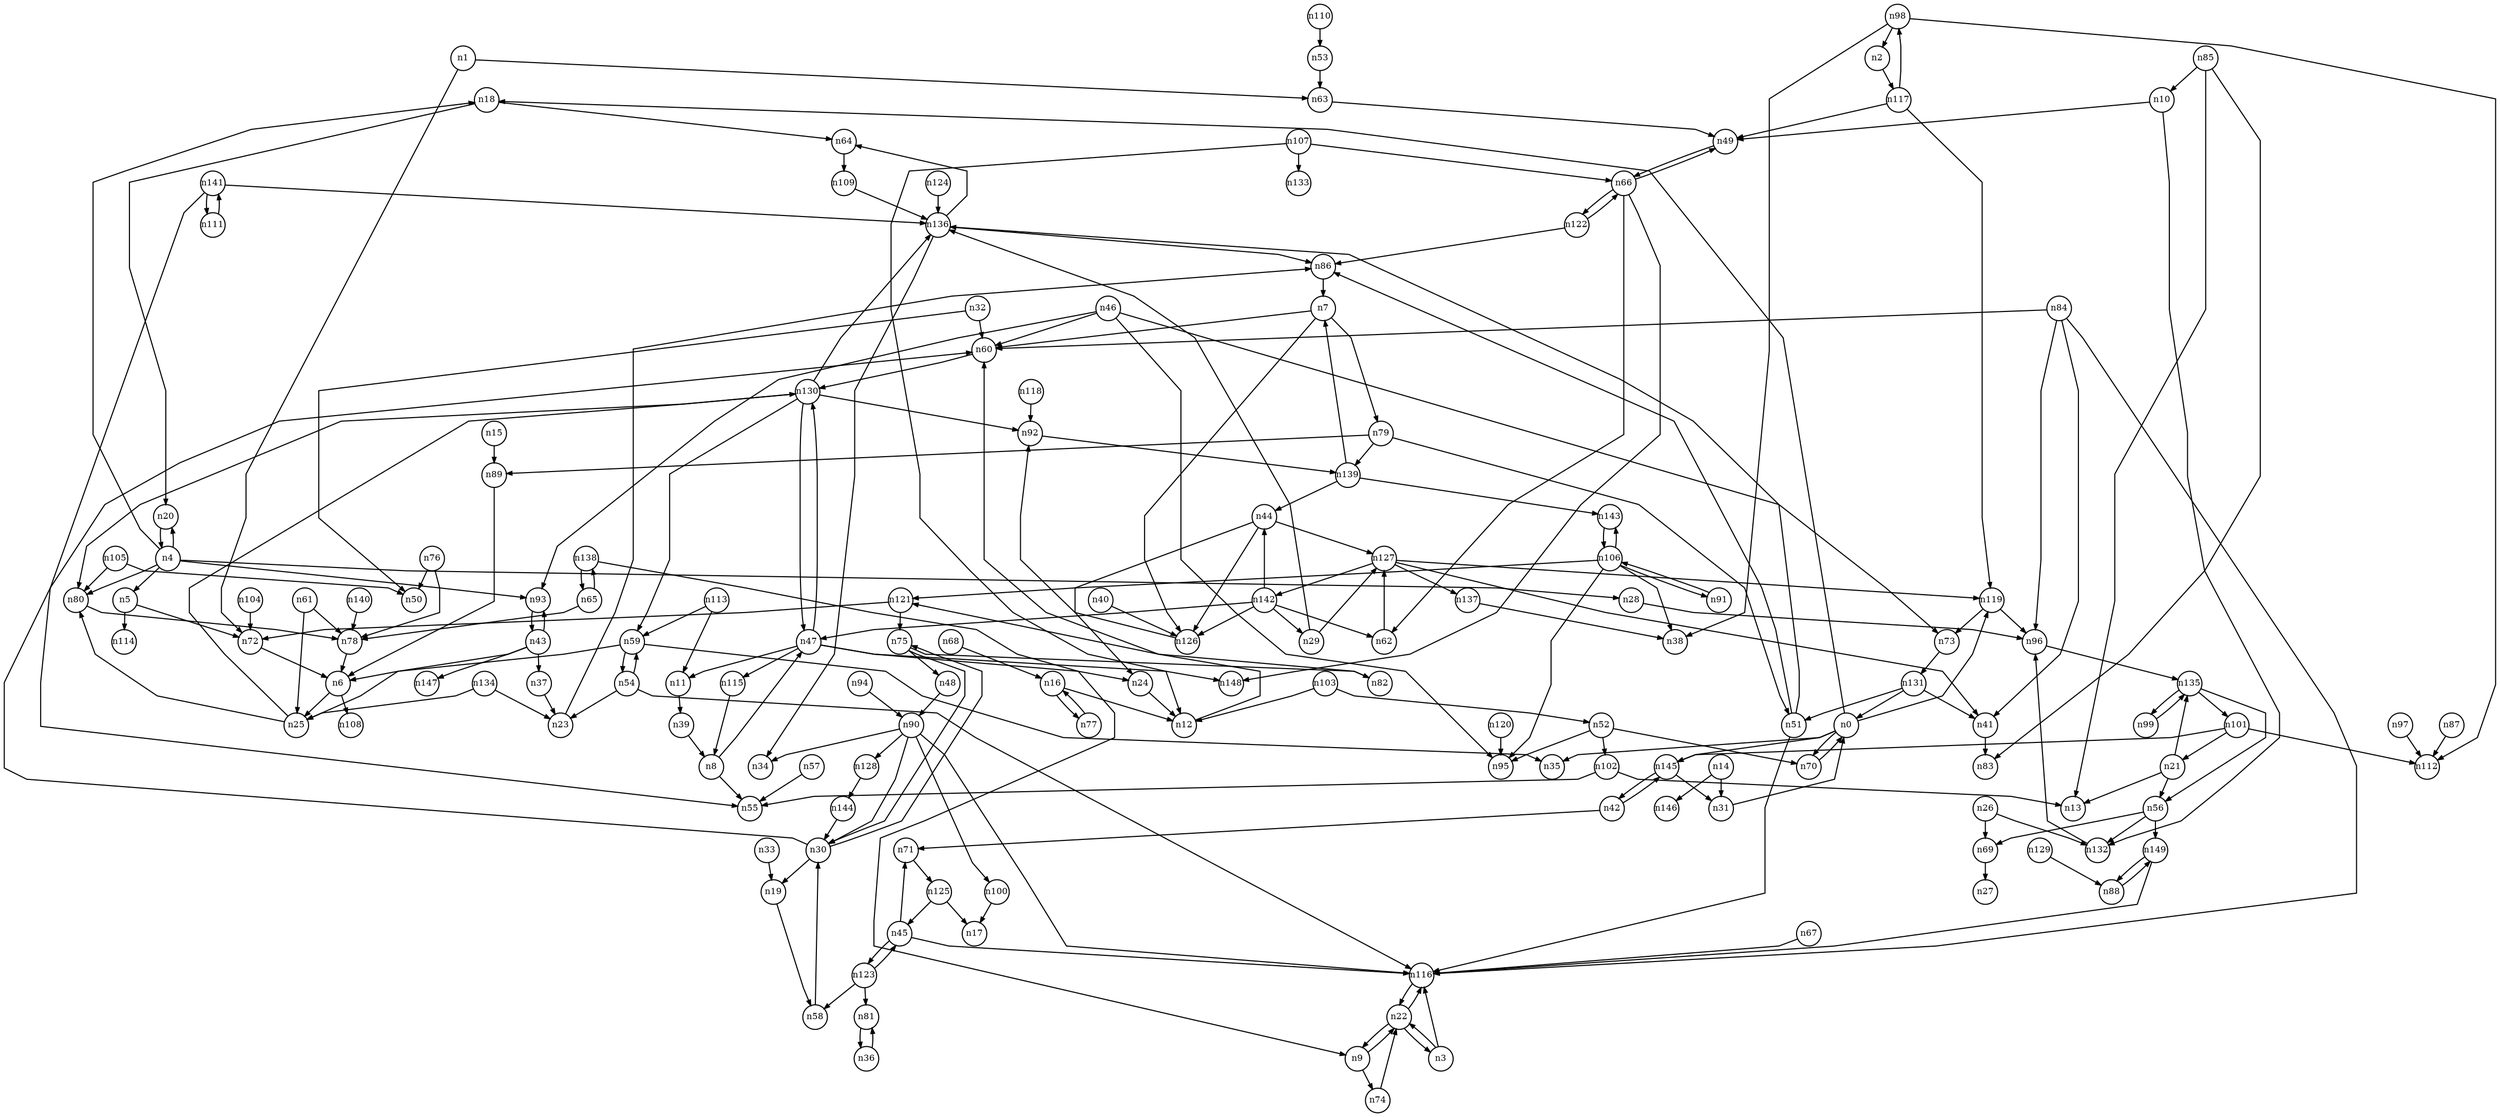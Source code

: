 digraph G{
splines=polyline;
ranksep=0.22;
nodesep=0.22;
nodesize=0.32;
fontsize=8
edge [arrowsize=0.5]
node [fontsize=8 shape=circle width=0.32 fixedsize=shape];

n18 -> n64
n18 -> n20
n0 -> n18
n0 -> n35
n0 -> n70
n0 -> n119
n0 -> n145
n70 -> n0
n119 -> n73
n119 -> n96
n145 -> n31
n145 -> n42
n63 -> n49
n1 -> n63
n1 -> n72
n72 -> n6
n117 -> n49
n117 -> n98
n117 -> n119
n2 -> n117
n116 -> n22
n3 -> n116
n3 -> n22
n5 -> n72
n5 -> n114
n4 -> n5
n4 -> n18
n4 -> n28
n4 -> n80
n4 -> n93
n4 -> n20
n28 -> n96
n80 -> n78
n93 -> n43
n25 -> n80
n25 -> n130
n6 -> n25
n6 -> n108
n60 -> n130
n7 -> n60
n7 -> n79
n7 -> n126
n79 -> n51
n79 -> n89
n79 -> n139
n126 -> n92
n47 -> n11
n47 -> n24
n47 -> n115
n47 -> n148
n47 -> n130
n8 -> n47
n8 -> n55
n74 -> n22
n9 -> n74
n9 -> n22
n49 -> n66
n10 -> n49
n10 -> n132
n132 -> n96
n12 -> n60
n31 -> n0
n14 -> n31
n14 -> n146
n89 -> n6
n15 -> n89
n16 -> n12
n16 -> n77
n64 -> n109
n58 -> n30
n19 -> n58
n20 -> n4
n21 -> n13
n21 -> n56
n21 -> n135
n56 -> n69
n56 -> n132
n56 -> n149
n135 -> n56
n135 -> n101
n135 -> n99
n22 -> n3
n22 -> n9
n22 -> n116
n86 -> n7
n23 -> n86
n24 -> n12
n69 -> n27
n26 -> n69
n26 -> n132
n96 -> n135
n136 -> n34
n136 -> n64
n136 -> n86
n29 -> n136
n29 -> n127
n30 -> n19
n30 -> n60
n30 -> n75
n75 -> n48
n75 -> n82
n75 -> n30
n32 -> n50
n32 -> n60
n33 -> n19
n81 -> n36
n36 -> n81
n37 -> n23
n39 -> n8
n40 -> n126
n41 -> n83
n71 -> n125
n42 -> n71
n42 -> n145
n43 -> n25
n43 -> n37
n43 -> n93
n43 -> n147
n44 -> n24
n44 -> n126
n44 -> n127
n45 -> n71
n45 -> n116
n45 -> n123
n46 -> n60
n46 -> n73
n46 -> n93
n46 -> n95
n73 -> n131
n11 -> n39
n115 -> n8
n90 -> n34
n90 -> n100
n90 -> n116
n90 -> n128
n90 -> n30
n48 -> n90
n51 -> n86
n51 -> n116
n51 -> n136
n52 -> n70
n52 -> n95
n52 -> n102
n102 -> n13
n102 -> n55
n53 -> n63
n54 -> n23
n54 -> n59
n54 -> n116
n59 -> n6
n59 -> n35
n59 -> n54
n149 -> n88
n149 -> n116
n57 -> n55
n61 -> n25
n61 -> n78
n78 -> n6
n109 -> n136
n65 -> n78
n65 -> n138
n138 -> n9
n138 -> n65
n66 -> n49
n66 -> n62
n66 -> n148
n66 -> n122
n62 -> n127
n67 -> n116
n68 -> n16
n131 -> n41
n131 -> n51
n131 -> n0
n82 -> n121
n76 -> n50
n76 -> n78
n77 -> n16
n139 -> n44
n139 -> n143
n139 -> n7
n84 -> n41
n84 -> n60
n84 -> n96
n84 -> n116
n85 -> n10
n85 -> n13
n85 -> n83
n87 -> n112
n100 -> n17
n128 -> n144
n94 -> n90
n97 -> n112
n98 -> n38
n98 -> n112
n98 -> n2
n99 -> n135
n101 -> n112
n101 -> n145
n101 -> n21
n103 -> n12
n103 -> n52
n104 -> n72
n105 -> n50
n105 -> n80
n106 -> n38
n106 -> n91
n106 -> n95
n106 -> n121
n106 -> n143
n91 -> n106
n121 -> n72
n121 -> n75
n143 -> n106
n107 -> n12
n107 -> n66
n107 -> n133
n110 -> n53
n113 -> n11
n113 -> n59
n92 -> n139
n118 -> n92
n120 -> n95
n122 -> n66
n122 -> n86
n123 -> n45
n123 -> n58
n123 -> n81
n124 -> n136
n125 -> n17
n125 -> n45
n127 -> n41
n127 -> n119
n127 -> n137
n127 -> n142
n137 -> n38
n142 -> n29
n142 -> n44
n142 -> n47
n142 -> n62
n142 -> n126
n144 -> n30
n88 -> n149
n129 -> n88
n130 -> n47
n130 -> n59
n130 -> n80
n130 -> n92
n130 -> n136
n134 -> n23
n134 -> n25
n140 -> n78
n141 -> n55
n141 -> n111
n141 -> n136
n111 -> n141
}
